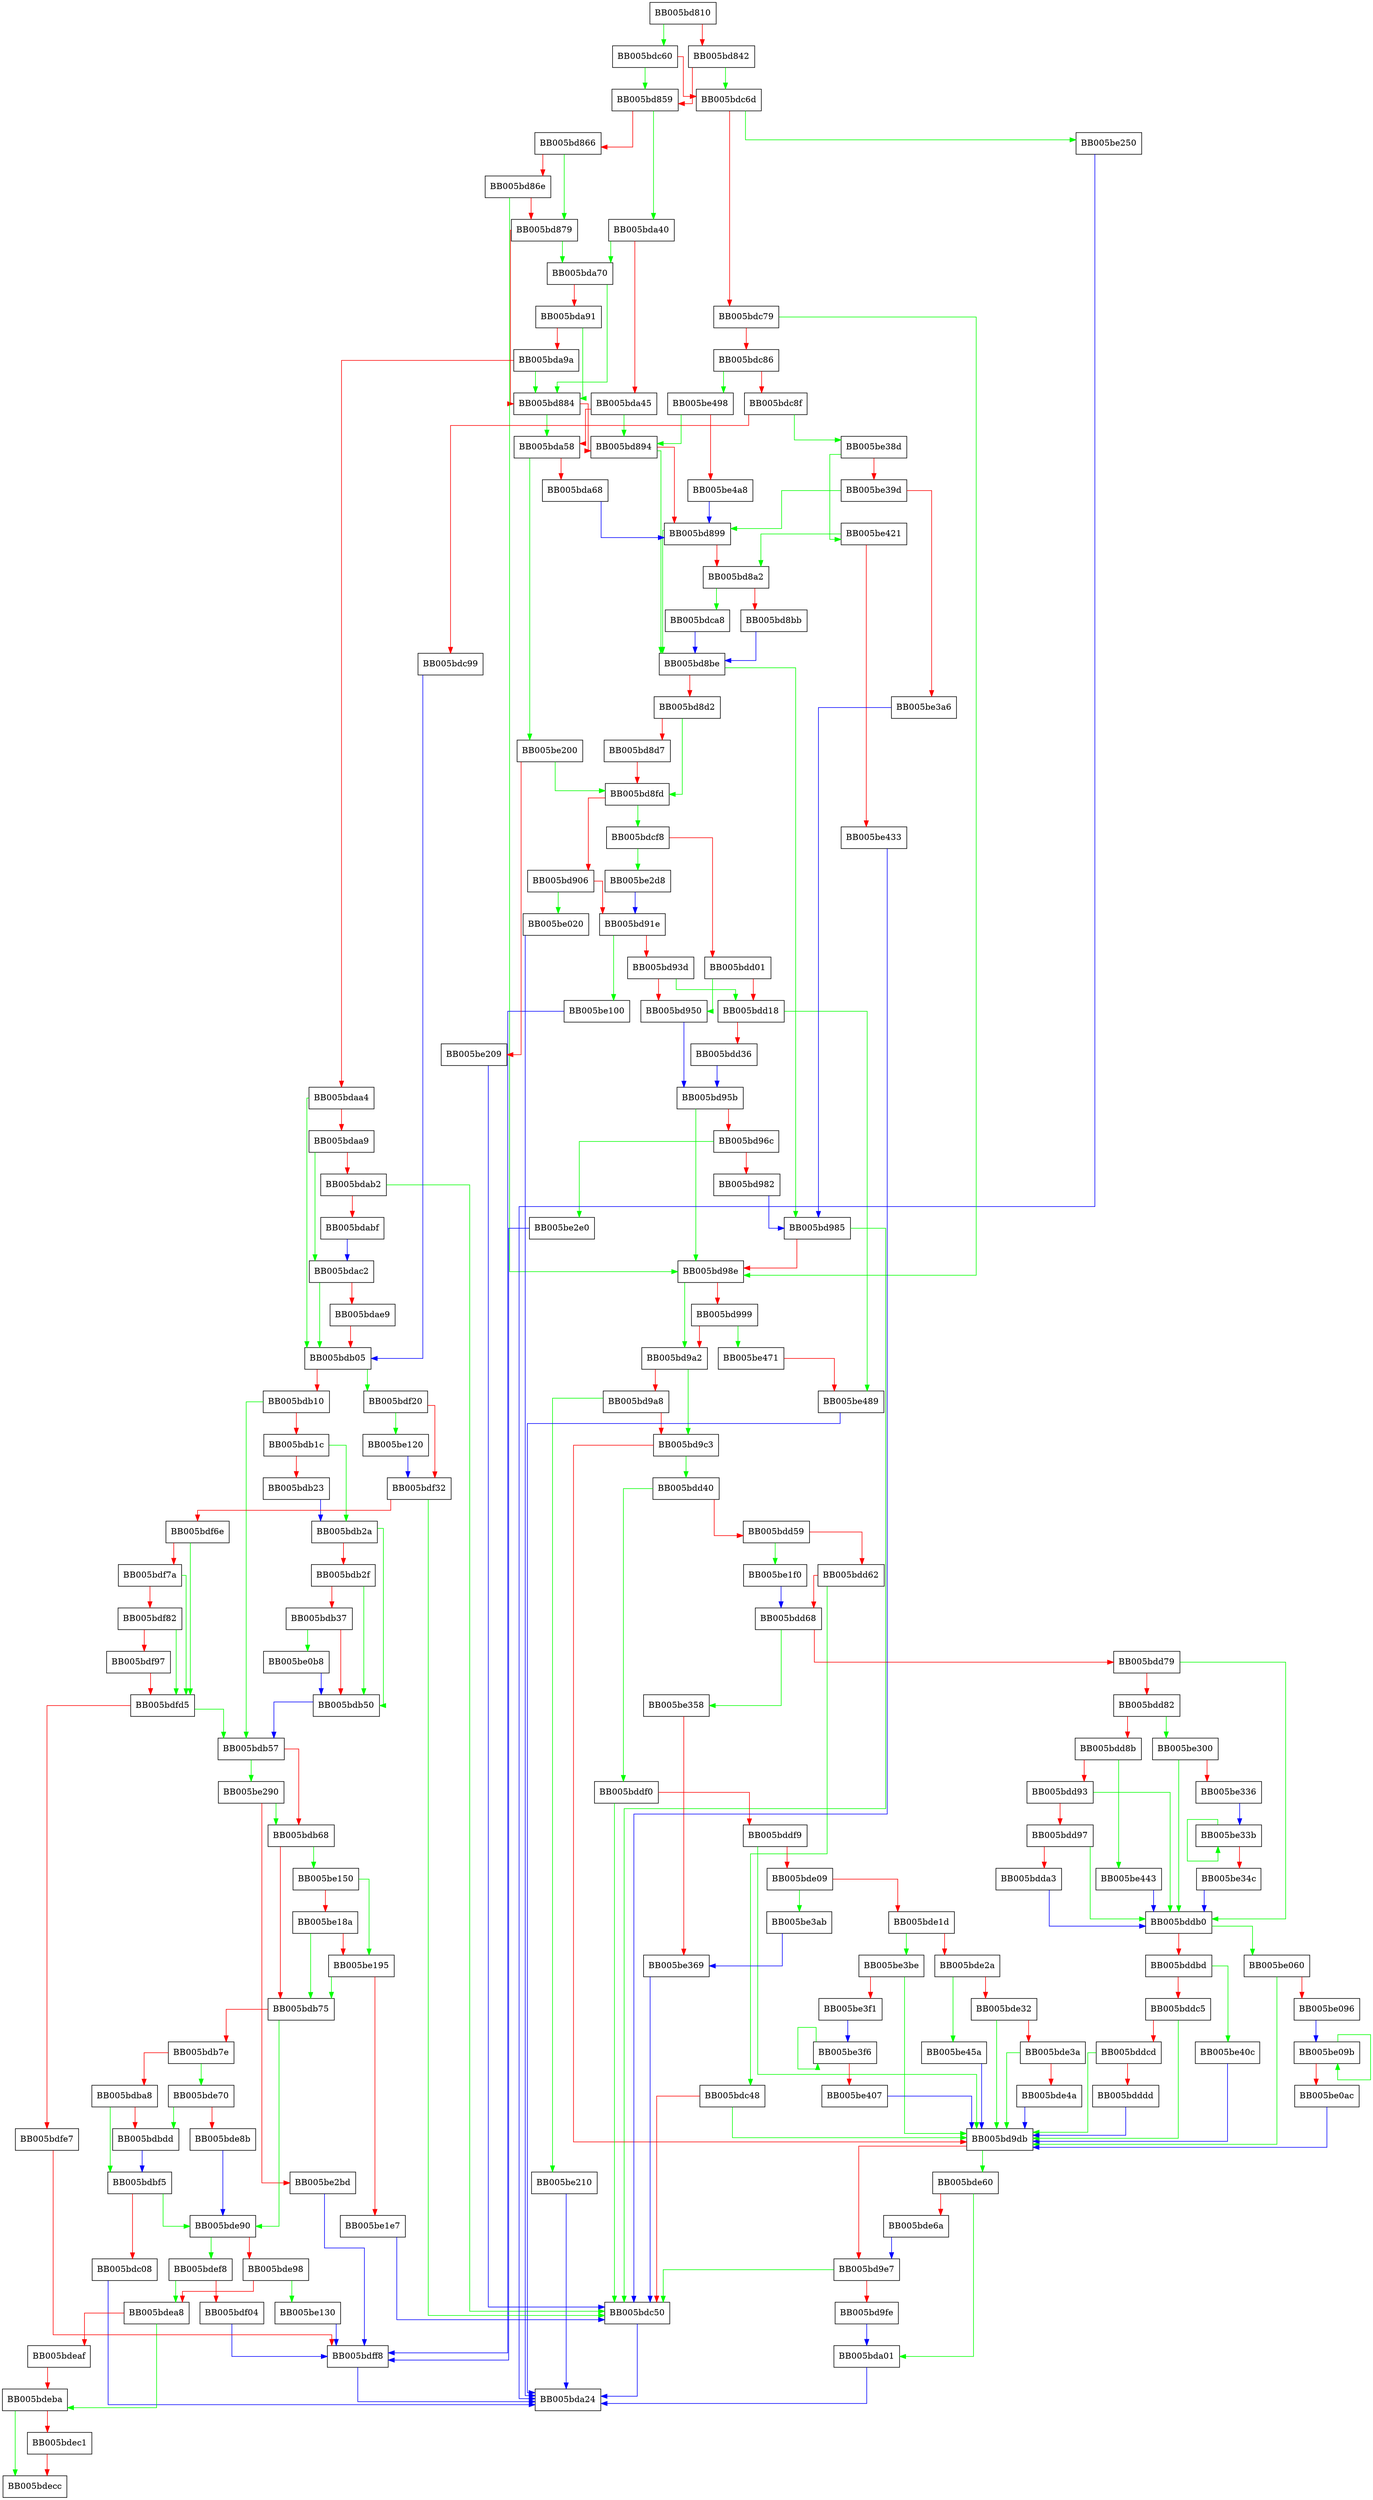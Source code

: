 digraph evp_cipher_init_internal {
  node [shape="box"];
  graph [splines=ortho];
  BB005bd810 -> BB005bdc60 [color="green"];
  BB005bd810 -> BB005bd842 [color="red"];
  BB005bd842 -> BB005bdc6d [color="green"];
  BB005bd842 -> BB005bd859 [color="red"];
  BB005bd859 -> BB005bda40 [color="green"];
  BB005bd859 -> BB005bd866 [color="red"];
  BB005bd866 -> BB005bd879 [color="green"];
  BB005bd866 -> BB005bd86e [color="red"];
  BB005bd86e -> BB005bd98e [color="green"];
  BB005bd86e -> BB005bd879 [color="red"];
  BB005bd879 -> BB005bda70 [color="green"];
  BB005bd879 -> BB005bd884 [color="red"];
  BB005bd884 -> BB005bda58 [color="green"];
  BB005bd884 -> BB005bd894 [color="red"];
  BB005bd894 -> BB005bd8be [color="green"];
  BB005bd894 -> BB005bd899 [color="red"];
  BB005bd899 -> BB005bd8be [color="green"];
  BB005bd899 -> BB005bd8a2 [color="red"];
  BB005bd8a2 -> BB005bdca8 [color="green"];
  BB005bd8a2 -> BB005bd8bb [color="red"];
  BB005bd8bb -> BB005bd8be [color="blue"];
  BB005bd8be -> BB005bd985 [color="green"];
  BB005bd8be -> BB005bd8d2 [color="red"];
  BB005bd8d2 -> BB005bd8fd [color="green"];
  BB005bd8d2 -> BB005bd8d7 [color="red"];
  BB005bd8d7 -> BB005bd8fd [color="red"];
  BB005bd8fd -> BB005bdcf8 [color="green"];
  BB005bd8fd -> BB005bd906 [color="red"];
  BB005bd906 -> BB005be020 [color="green"];
  BB005bd906 -> BB005bd91e [color="red"];
  BB005bd91e -> BB005be100 [color="green"];
  BB005bd91e -> BB005bd93d [color="red"];
  BB005bd93d -> BB005bdd18 [color="green"];
  BB005bd93d -> BB005bd950 [color="red"];
  BB005bd950 -> BB005bd95b [color="blue"];
  BB005bd95b -> BB005bd98e [color="green"];
  BB005bd95b -> BB005bd96c [color="red"];
  BB005bd96c -> BB005be2e0 [color="green"];
  BB005bd96c -> BB005bd982 [color="red"];
  BB005bd982 -> BB005bd985 [color="blue"];
  BB005bd985 -> BB005bdc50 [color="green"];
  BB005bd985 -> BB005bd98e [color="red"];
  BB005bd98e -> BB005bd9a2 [color="green"];
  BB005bd98e -> BB005bd999 [color="red"];
  BB005bd999 -> BB005be471 [color="green"];
  BB005bd999 -> BB005bd9a2 [color="red"];
  BB005bd9a2 -> BB005bd9c3 [color="green"];
  BB005bd9a2 -> BB005bd9a8 [color="red"];
  BB005bd9a8 -> BB005be210 [color="green"];
  BB005bd9a8 -> BB005bd9c3 [color="red"];
  BB005bd9c3 -> BB005bdd40 [color="green"];
  BB005bd9c3 -> BB005bd9db [color="red"];
  BB005bd9db -> BB005bde60 [color="green"];
  BB005bd9db -> BB005bd9e7 [color="red"];
  BB005bd9e7 -> BB005bdc50 [color="green"];
  BB005bd9e7 -> BB005bd9fe [color="red"];
  BB005bd9fe -> BB005bda01 [color="blue"];
  BB005bda01 -> BB005bda24 [color="blue"];
  BB005bda40 -> BB005bda70 [color="green"];
  BB005bda40 -> BB005bda45 [color="red"];
  BB005bda45 -> BB005bd894 [color="green"];
  BB005bda45 -> BB005bda58 [color="red"];
  BB005bda58 -> BB005be200 [color="green"];
  BB005bda58 -> BB005bda68 [color="red"];
  BB005bda68 -> BB005bd899 [color="blue"];
  BB005bda70 -> BB005bd884 [color="green"];
  BB005bda70 -> BB005bda91 [color="red"];
  BB005bda91 -> BB005bd884 [color="green"];
  BB005bda91 -> BB005bda9a [color="red"];
  BB005bda9a -> BB005bd884 [color="green"];
  BB005bda9a -> BB005bdaa4 [color="red"];
  BB005bdaa4 -> BB005bdb05 [color="green"];
  BB005bdaa4 -> BB005bdaa9 [color="red"];
  BB005bdaa9 -> BB005bdac2 [color="green"];
  BB005bdaa9 -> BB005bdab2 [color="red"];
  BB005bdab2 -> BB005bdc50 [color="green"];
  BB005bdab2 -> BB005bdabf [color="red"];
  BB005bdabf -> BB005bdac2 [color="blue"];
  BB005bdac2 -> BB005bdb05 [color="green"];
  BB005bdac2 -> BB005bdae9 [color="red"];
  BB005bdae9 -> BB005bdb05 [color="red"];
  BB005bdb05 -> BB005bdf20 [color="green"];
  BB005bdb05 -> BB005bdb10 [color="red"];
  BB005bdb10 -> BB005bdb57 [color="green"];
  BB005bdb10 -> BB005bdb1c [color="red"];
  BB005bdb1c -> BB005bdb2a [color="green"];
  BB005bdb1c -> BB005bdb23 [color="red"];
  BB005bdb23 -> BB005bdb2a [color="blue"];
  BB005bdb2a -> BB005bdb50 [color="green"];
  BB005bdb2a -> BB005bdb2f [color="red"];
  BB005bdb2f -> BB005bdb50 [color="green"];
  BB005bdb2f -> BB005bdb37 [color="red"];
  BB005bdb37 -> BB005be0b8 [color="green"];
  BB005bdb37 -> BB005bdb50 [color="red"];
  BB005bdb50 -> BB005bdb57 [color="blue"];
  BB005bdb57 -> BB005be290 [color="green"];
  BB005bdb57 -> BB005bdb68 [color="red"];
  BB005bdb68 -> BB005be150 [color="green"];
  BB005bdb68 -> BB005bdb75 [color="red"];
  BB005bdb75 -> BB005bde90 [color="green"];
  BB005bdb75 -> BB005bdb7e [color="red"];
  BB005bdb7e -> BB005bde70 [color="green"];
  BB005bdb7e -> BB005bdba8 [color="red"];
  BB005bdba8 -> BB005bdbf5 [color="green"];
  BB005bdba8 -> BB005bdbdd [color="red"];
  BB005bdbdd -> BB005bdbf5 [color="blue"];
  BB005bdbf5 -> BB005bde90 [color="green"];
  BB005bdbf5 -> BB005bdc08 [color="red"];
  BB005bdc08 -> BB005bda24 [color="blue"];
  BB005bdc48 -> BB005bd9db [color="green"];
  BB005bdc48 -> BB005bdc50 [color="red"];
  BB005bdc50 -> BB005bda24 [color="blue"];
  BB005bdc60 -> BB005bd859 [color="green"];
  BB005bdc60 -> BB005bdc6d [color="red"];
  BB005bdc6d -> BB005be250 [color="green"];
  BB005bdc6d -> BB005bdc79 [color="red"];
  BB005bdc79 -> BB005bd98e [color="green"];
  BB005bdc79 -> BB005bdc86 [color="red"];
  BB005bdc86 -> BB005be498 [color="green"];
  BB005bdc86 -> BB005bdc8f [color="red"];
  BB005bdc8f -> BB005be38d [color="green"];
  BB005bdc8f -> BB005bdc99 [color="red"];
  BB005bdc99 -> BB005bdb05 [color="blue"];
  BB005bdca8 -> BB005bd8be [color="blue"];
  BB005bdcf8 -> BB005be2d8 [color="green"];
  BB005bdcf8 -> BB005bdd01 [color="red"];
  BB005bdd01 -> BB005bd950 [color="green"];
  BB005bdd01 -> BB005bdd18 [color="red"];
  BB005bdd18 -> BB005be489 [color="green"];
  BB005bdd18 -> BB005bdd36 [color="red"];
  BB005bdd36 -> BB005bd95b [color="blue"];
  BB005bdd40 -> BB005bddf0 [color="green"];
  BB005bdd40 -> BB005bdd59 [color="red"];
  BB005bdd59 -> BB005be1f0 [color="green"];
  BB005bdd59 -> BB005bdd62 [color="red"];
  BB005bdd62 -> BB005bdc48 [color="green"];
  BB005bdd62 -> BB005bdd68 [color="red"];
  BB005bdd68 -> BB005be358 [color="green"];
  BB005bdd68 -> BB005bdd79 [color="red"];
  BB005bdd79 -> BB005bddb0 [color="green"];
  BB005bdd79 -> BB005bdd82 [color="red"];
  BB005bdd82 -> BB005be300 [color="green"];
  BB005bdd82 -> BB005bdd8b [color="red"];
  BB005bdd8b -> BB005be443 [color="green"];
  BB005bdd8b -> BB005bdd93 [color="red"];
  BB005bdd93 -> BB005bddb0 [color="green"];
  BB005bdd93 -> BB005bdd97 [color="red"];
  BB005bdd97 -> BB005bddb0 [color="green"];
  BB005bdd97 -> BB005bdda3 [color="red"];
  BB005bdda3 -> BB005bddb0 [color="blue"];
  BB005bddb0 -> BB005be060 [color="green"];
  BB005bddb0 -> BB005bddbd [color="red"];
  BB005bddbd -> BB005be40c [color="green"];
  BB005bddbd -> BB005bddc5 [color="red"];
  BB005bddc5 -> BB005bd9db [color="green"];
  BB005bddc5 -> BB005bddcd [color="red"];
  BB005bddcd -> BB005bd9db [color="green"];
  BB005bddcd -> BB005bdddd [color="red"];
  BB005bdddd -> BB005bd9db [color="blue"];
  BB005bddf0 -> BB005bdc50 [color="green"];
  BB005bddf0 -> BB005bddf9 [color="red"];
  BB005bddf9 -> BB005bd9db [color="green"];
  BB005bddf9 -> BB005bde09 [color="red"];
  BB005bde09 -> BB005be3ab [color="green"];
  BB005bde09 -> BB005bde1d [color="red"];
  BB005bde1d -> BB005be3be [color="green"];
  BB005bde1d -> BB005bde2a [color="red"];
  BB005bde2a -> BB005be45a [color="green"];
  BB005bde2a -> BB005bde32 [color="red"];
  BB005bde32 -> BB005bd9db [color="green"];
  BB005bde32 -> BB005bde3a [color="red"];
  BB005bde3a -> BB005bd9db [color="green"];
  BB005bde3a -> BB005bde4a [color="red"];
  BB005bde4a -> BB005bd9db [color="blue"];
  BB005bde60 -> BB005bda01 [color="green"];
  BB005bde60 -> BB005bde6a [color="red"];
  BB005bde6a -> BB005bd9e7 [color="blue"];
  BB005bde70 -> BB005bdbdd [color="green"];
  BB005bde70 -> BB005bde8b [color="red"];
  BB005bde8b -> BB005bde90 [color="blue"];
  BB005bde90 -> BB005bdef8 [color="green"];
  BB005bde90 -> BB005bde98 [color="red"];
  BB005bde98 -> BB005be130 [color="green"];
  BB005bde98 -> BB005bdea8 [color="red"];
  BB005bdea8 -> BB005bdeba [color="green"];
  BB005bdea8 -> BB005bdeaf [color="red"];
  BB005bdeaf -> BB005bdeba [color="red"];
  BB005bdeba -> BB005bdecc [color="green"];
  BB005bdeba -> BB005bdec1 [color="red"];
  BB005bdec1 -> BB005bdecc [color="red"];
  BB005bdef8 -> BB005bdea8 [color="green"];
  BB005bdef8 -> BB005bdf04 [color="red"];
  BB005bdf04 -> BB005bdff8 [color="blue"];
  BB005bdf20 -> BB005be120 [color="green"];
  BB005bdf20 -> BB005bdf32 [color="red"];
  BB005bdf32 -> BB005bdc50 [color="green"];
  BB005bdf32 -> BB005bdf6e [color="red"];
  BB005bdf6e -> BB005bdfd5 [color="green"];
  BB005bdf6e -> BB005bdf7a [color="red"];
  BB005bdf7a -> BB005bdfd5 [color="green"];
  BB005bdf7a -> BB005bdf82 [color="red"];
  BB005bdf82 -> BB005bdfd5 [color="green"];
  BB005bdf82 -> BB005bdf97 [color="red"];
  BB005bdf97 -> BB005bdfd5 [color="red"];
  BB005bdfd5 -> BB005bdb57 [color="green"];
  BB005bdfd5 -> BB005bdfe7 [color="red"];
  BB005bdfe7 -> BB005bdff8 [color="red"];
  BB005bdff8 -> BB005bda24 [color="blue"];
  BB005be020 -> BB005bda24 [color="blue"];
  BB005be060 -> BB005bd9db [color="green"];
  BB005be060 -> BB005be096 [color="red"];
  BB005be096 -> BB005be09b [color="blue"];
  BB005be09b -> BB005be09b [color="green"];
  BB005be09b -> BB005be0ac [color="red"];
  BB005be0ac -> BB005bd9db [color="blue"];
  BB005be0b8 -> BB005bdb50 [color="blue"];
  BB005be100 -> BB005bdff8 [color="blue"];
  BB005be120 -> BB005bdf32 [color="blue"];
  BB005be130 -> BB005bdff8 [color="blue"];
  BB005be150 -> BB005be195 [color="green"];
  BB005be150 -> BB005be18a [color="red"];
  BB005be18a -> BB005bdb75 [color="green"];
  BB005be18a -> BB005be195 [color="red"];
  BB005be195 -> BB005bdb75 [color="green"];
  BB005be195 -> BB005be1e7 [color="red"];
  BB005be1e7 -> BB005bdc50 [color="blue"];
  BB005be1f0 -> BB005bdd68 [color="blue"];
  BB005be200 -> BB005bd8fd [color="green"];
  BB005be200 -> BB005be209 [color="red"];
  BB005be209 -> BB005bdc50 [color="blue"];
  BB005be210 -> BB005bda24 [color="blue"];
  BB005be250 -> BB005bda24 [color="blue"];
  BB005be290 -> BB005bdb68 [color="green"];
  BB005be290 -> BB005be2bd [color="red"];
  BB005be2bd -> BB005bdff8 [color="blue"];
  BB005be2d8 -> BB005bd91e [color="blue"];
  BB005be2e0 -> BB005bdff8 [color="blue"];
  BB005be300 -> BB005bddb0 [color="green"];
  BB005be300 -> BB005be336 [color="red"];
  BB005be336 -> BB005be33b [color="blue"];
  BB005be33b -> BB005be33b [color="green"];
  BB005be33b -> BB005be34c [color="red"];
  BB005be34c -> BB005bddb0 [color="blue"];
  BB005be358 -> BB005be369 [color="red"];
  BB005be369 -> BB005bdc50 [color="blue"];
  BB005be38d -> BB005be421 [color="green"];
  BB005be38d -> BB005be39d [color="red"];
  BB005be39d -> BB005bd899 [color="green"];
  BB005be39d -> BB005be3a6 [color="red"];
  BB005be3a6 -> BB005bd985 [color="blue"];
  BB005be3ab -> BB005be369 [color="blue"];
  BB005be3be -> BB005bd9db [color="green"];
  BB005be3be -> BB005be3f1 [color="red"];
  BB005be3f1 -> BB005be3f6 [color="blue"];
  BB005be3f6 -> BB005be3f6 [color="green"];
  BB005be3f6 -> BB005be407 [color="red"];
  BB005be407 -> BB005bd9db [color="blue"];
  BB005be40c -> BB005bd9db [color="blue"];
  BB005be421 -> BB005bd8a2 [color="green"];
  BB005be421 -> BB005be433 [color="red"];
  BB005be433 -> BB005bdc50 [color="blue"];
  BB005be443 -> BB005bddb0 [color="blue"];
  BB005be45a -> BB005bd9db [color="blue"];
  BB005be471 -> BB005be489 [color="red"];
  BB005be489 -> BB005bda24 [color="blue"];
  BB005be498 -> BB005bd894 [color="green"];
  BB005be498 -> BB005be4a8 [color="red"];
  BB005be4a8 -> BB005bd899 [color="blue"];
}